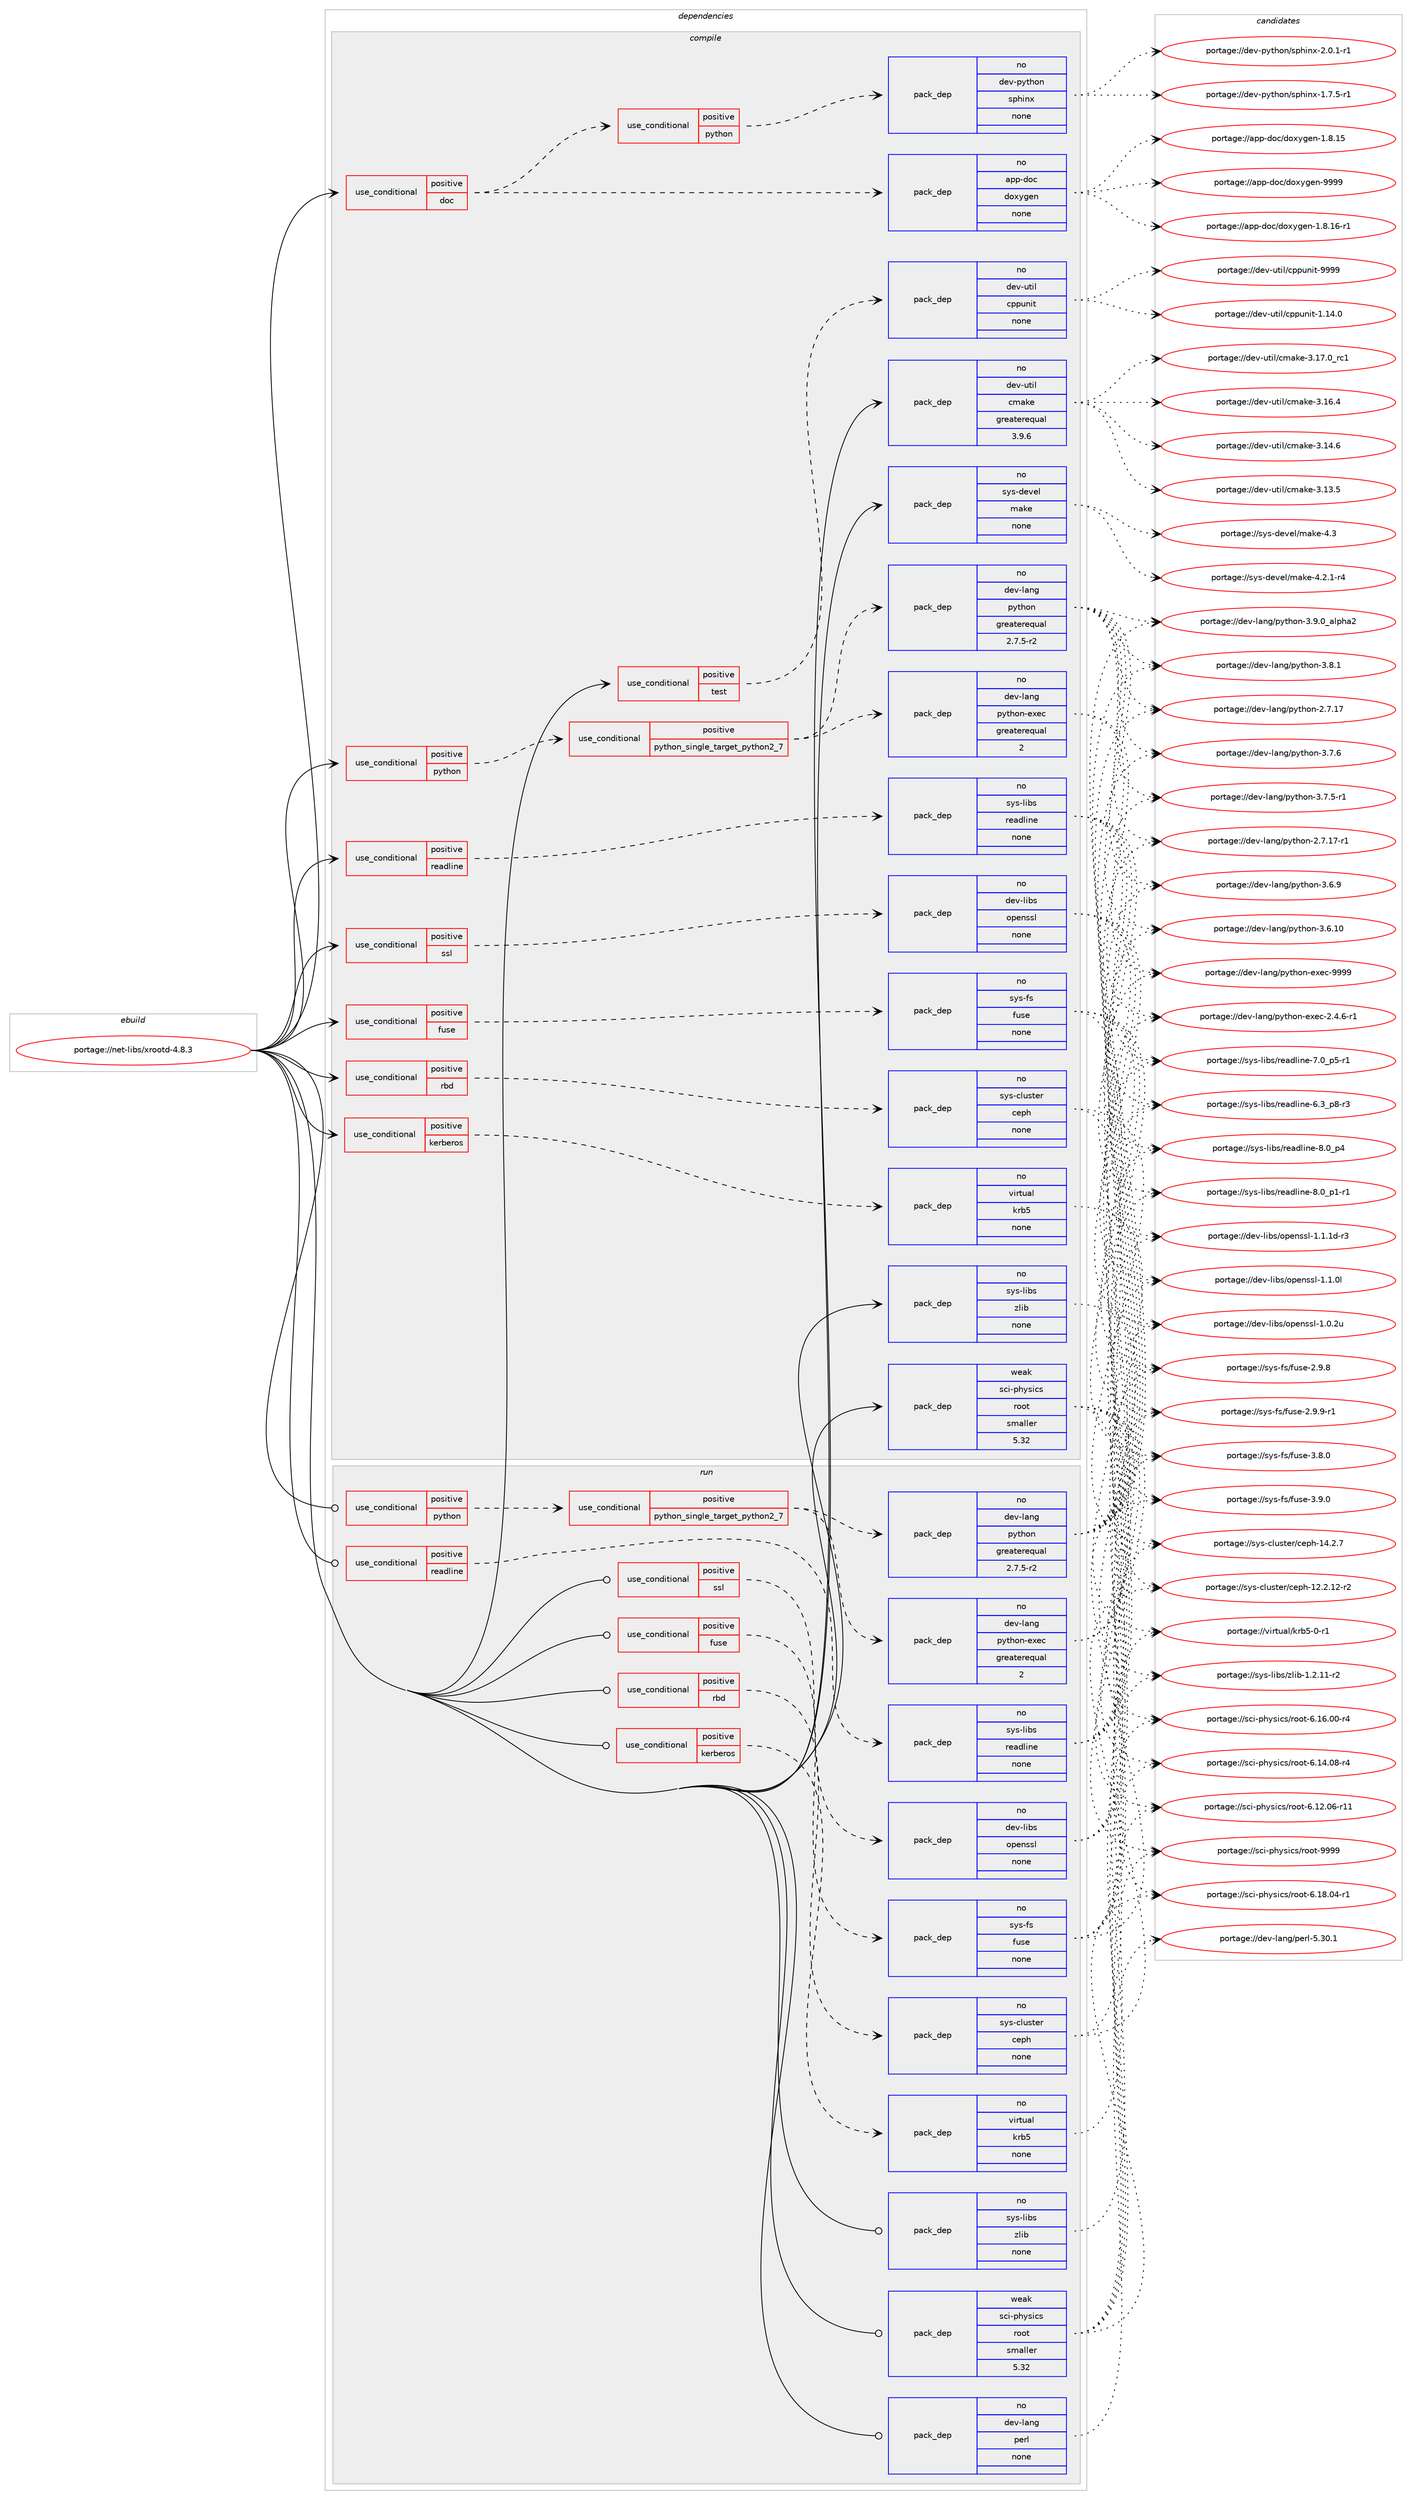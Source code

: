 digraph prolog {

# *************
# Graph options
# *************

newrank=true;
concentrate=true;
compound=true;
graph [rankdir=LR,fontname=Helvetica,fontsize=10,ranksep=1.5];#, ranksep=2.5, nodesep=0.2];
edge  [arrowhead=vee];
node  [fontname=Helvetica,fontsize=10];

# **********
# The ebuild
# **********

subgraph cluster_leftcol {
color=gray;
rank=same;
label=<<i>ebuild</i>>;
id [label="portage://net-libs/xrootd-4.8.3", color=red, width=4, href="../net-libs/xrootd-4.8.3.svg"];
}

# ****************
# The dependencies
# ****************

subgraph cluster_midcol {
color=gray;
label=<<i>dependencies</i>>;
subgraph cluster_compile {
fillcolor="#eeeeee";
style=filled;
label=<<i>compile</i>>;
subgraph cond25019 {
dependency119807 [label=<<TABLE BORDER="0" CELLBORDER="1" CELLSPACING="0" CELLPADDING="4"><TR><TD ROWSPAN="3" CELLPADDING="10">use_conditional</TD></TR><TR><TD>positive</TD></TR><TR><TD>doc</TD></TR></TABLE>>, shape=none, color=red];
subgraph pack92710 {
dependency119808 [label=<<TABLE BORDER="0" CELLBORDER="1" CELLSPACING="0" CELLPADDING="4" WIDTH="220"><TR><TD ROWSPAN="6" CELLPADDING="30">pack_dep</TD></TR><TR><TD WIDTH="110">no</TD></TR><TR><TD>app-doc</TD></TR><TR><TD>doxygen</TD></TR><TR><TD>none</TD></TR><TR><TD></TD></TR></TABLE>>, shape=none, color=blue];
}
dependency119807:e -> dependency119808:w [weight=20,style="dashed",arrowhead="vee"];
subgraph cond25020 {
dependency119809 [label=<<TABLE BORDER="0" CELLBORDER="1" CELLSPACING="0" CELLPADDING="4"><TR><TD ROWSPAN="3" CELLPADDING="10">use_conditional</TD></TR><TR><TD>positive</TD></TR><TR><TD>python</TD></TR></TABLE>>, shape=none, color=red];
subgraph pack92711 {
dependency119810 [label=<<TABLE BORDER="0" CELLBORDER="1" CELLSPACING="0" CELLPADDING="4" WIDTH="220"><TR><TD ROWSPAN="6" CELLPADDING="30">pack_dep</TD></TR><TR><TD WIDTH="110">no</TD></TR><TR><TD>dev-python</TD></TR><TR><TD>sphinx</TD></TR><TR><TD>none</TD></TR><TR><TD></TD></TR></TABLE>>, shape=none, color=blue];
}
dependency119809:e -> dependency119810:w [weight=20,style="dashed",arrowhead="vee"];
}
dependency119807:e -> dependency119809:w [weight=20,style="dashed",arrowhead="vee"];
}
id:e -> dependency119807:w [weight=20,style="solid",arrowhead="vee"];
subgraph cond25021 {
dependency119811 [label=<<TABLE BORDER="0" CELLBORDER="1" CELLSPACING="0" CELLPADDING="4"><TR><TD ROWSPAN="3" CELLPADDING="10">use_conditional</TD></TR><TR><TD>positive</TD></TR><TR><TD>fuse</TD></TR></TABLE>>, shape=none, color=red];
subgraph pack92712 {
dependency119812 [label=<<TABLE BORDER="0" CELLBORDER="1" CELLSPACING="0" CELLPADDING="4" WIDTH="220"><TR><TD ROWSPAN="6" CELLPADDING="30">pack_dep</TD></TR><TR><TD WIDTH="110">no</TD></TR><TR><TD>sys-fs</TD></TR><TR><TD>fuse</TD></TR><TR><TD>none</TD></TR><TR><TD></TD></TR></TABLE>>, shape=none, color=blue];
}
dependency119811:e -> dependency119812:w [weight=20,style="dashed",arrowhead="vee"];
}
id:e -> dependency119811:w [weight=20,style="solid",arrowhead="vee"];
subgraph cond25022 {
dependency119813 [label=<<TABLE BORDER="0" CELLBORDER="1" CELLSPACING="0" CELLPADDING="4"><TR><TD ROWSPAN="3" CELLPADDING="10">use_conditional</TD></TR><TR><TD>positive</TD></TR><TR><TD>kerberos</TD></TR></TABLE>>, shape=none, color=red];
subgraph pack92713 {
dependency119814 [label=<<TABLE BORDER="0" CELLBORDER="1" CELLSPACING="0" CELLPADDING="4" WIDTH="220"><TR><TD ROWSPAN="6" CELLPADDING="30">pack_dep</TD></TR><TR><TD WIDTH="110">no</TD></TR><TR><TD>virtual</TD></TR><TR><TD>krb5</TD></TR><TR><TD>none</TD></TR><TR><TD></TD></TR></TABLE>>, shape=none, color=blue];
}
dependency119813:e -> dependency119814:w [weight=20,style="dashed",arrowhead="vee"];
}
id:e -> dependency119813:w [weight=20,style="solid",arrowhead="vee"];
subgraph cond25023 {
dependency119815 [label=<<TABLE BORDER="0" CELLBORDER="1" CELLSPACING="0" CELLPADDING="4"><TR><TD ROWSPAN="3" CELLPADDING="10">use_conditional</TD></TR><TR><TD>positive</TD></TR><TR><TD>python</TD></TR></TABLE>>, shape=none, color=red];
subgraph cond25024 {
dependency119816 [label=<<TABLE BORDER="0" CELLBORDER="1" CELLSPACING="0" CELLPADDING="4"><TR><TD ROWSPAN="3" CELLPADDING="10">use_conditional</TD></TR><TR><TD>positive</TD></TR><TR><TD>python_single_target_python2_7</TD></TR></TABLE>>, shape=none, color=red];
subgraph pack92714 {
dependency119817 [label=<<TABLE BORDER="0" CELLBORDER="1" CELLSPACING="0" CELLPADDING="4" WIDTH="220"><TR><TD ROWSPAN="6" CELLPADDING="30">pack_dep</TD></TR><TR><TD WIDTH="110">no</TD></TR><TR><TD>dev-lang</TD></TR><TR><TD>python</TD></TR><TR><TD>greaterequal</TD></TR><TR><TD>2.7.5-r2</TD></TR></TABLE>>, shape=none, color=blue];
}
dependency119816:e -> dependency119817:w [weight=20,style="dashed",arrowhead="vee"];
subgraph pack92715 {
dependency119818 [label=<<TABLE BORDER="0" CELLBORDER="1" CELLSPACING="0" CELLPADDING="4" WIDTH="220"><TR><TD ROWSPAN="6" CELLPADDING="30">pack_dep</TD></TR><TR><TD WIDTH="110">no</TD></TR><TR><TD>dev-lang</TD></TR><TR><TD>python-exec</TD></TR><TR><TD>greaterequal</TD></TR><TR><TD>2</TD></TR></TABLE>>, shape=none, color=blue];
}
dependency119816:e -> dependency119818:w [weight=20,style="dashed",arrowhead="vee"];
}
dependency119815:e -> dependency119816:w [weight=20,style="dashed",arrowhead="vee"];
}
id:e -> dependency119815:w [weight=20,style="solid",arrowhead="vee"];
subgraph cond25025 {
dependency119819 [label=<<TABLE BORDER="0" CELLBORDER="1" CELLSPACING="0" CELLPADDING="4"><TR><TD ROWSPAN="3" CELLPADDING="10">use_conditional</TD></TR><TR><TD>positive</TD></TR><TR><TD>rbd</TD></TR></TABLE>>, shape=none, color=red];
subgraph pack92716 {
dependency119820 [label=<<TABLE BORDER="0" CELLBORDER="1" CELLSPACING="0" CELLPADDING="4" WIDTH="220"><TR><TD ROWSPAN="6" CELLPADDING="30">pack_dep</TD></TR><TR><TD WIDTH="110">no</TD></TR><TR><TD>sys-cluster</TD></TR><TR><TD>ceph</TD></TR><TR><TD>none</TD></TR><TR><TD></TD></TR></TABLE>>, shape=none, color=blue];
}
dependency119819:e -> dependency119820:w [weight=20,style="dashed",arrowhead="vee"];
}
id:e -> dependency119819:w [weight=20,style="solid",arrowhead="vee"];
subgraph cond25026 {
dependency119821 [label=<<TABLE BORDER="0" CELLBORDER="1" CELLSPACING="0" CELLPADDING="4"><TR><TD ROWSPAN="3" CELLPADDING="10">use_conditional</TD></TR><TR><TD>positive</TD></TR><TR><TD>readline</TD></TR></TABLE>>, shape=none, color=red];
subgraph pack92717 {
dependency119822 [label=<<TABLE BORDER="0" CELLBORDER="1" CELLSPACING="0" CELLPADDING="4" WIDTH="220"><TR><TD ROWSPAN="6" CELLPADDING="30">pack_dep</TD></TR><TR><TD WIDTH="110">no</TD></TR><TR><TD>sys-libs</TD></TR><TR><TD>readline</TD></TR><TR><TD>none</TD></TR><TR><TD></TD></TR></TABLE>>, shape=none, color=blue];
}
dependency119821:e -> dependency119822:w [weight=20,style="dashed",arrowhead="vee"];
}
id:e -> dependency119821:w [weight=20,style="solid",arrowhead="vee"];
subgraph cond25027 {
dependency119823 [label=<<TABLE BORDER="0" CELLBORDER="1" CELLSPACING="0" CELLPADDING="4"><TR><TD ROWSPAN="3" CELLPADDING="10">use_conditional</TD></TR><TR><TD>positive</TD></TR><TR><TD>ssl</TD></TR></TABLE>>, shape=none, color=red];
subgraph pack92718 {
dependency119824 [label=<<TABLE BORDER="0" CELLBORDER="1" CELLSPACING="0" CELLPADDING="4" WIDTH="220"><TR><TD ROWSPAN="6" CELLPADDING="30">pack_dep</TD></TR><TR><TD WIDTH="110">no</TD></TR><TR><TD>dev-libs</TD></TR><TR><TD>openssl</TD></TR><TR><TD>none</TD></TR><TR><TD></TD></TR></TABLE>>, shape=none, color=blue];
}
dependency119823:e -> dependency119824:w [weight=20,style="dashed",arrowhead="vee"];
}
id:e -> dependency119823:w [weight=20,style="solid",arrowhead="vee"];
subgraph cond25028 {
dependency119825 [label=<<TABLE BORDER="0" CELLBORDER="1" CELLSPACING="0" CELLPADDING="4"><TR><TD ROWSPAN="3" CELLPADDING="10">use_conditional</TD></TR><TR><TD>positive</TD></TR><TR><TD>test</TD></TR></TABLE>>, shape=none, color=red];
subgraph pack92719 {
dependency119826 [label=<<TABLE BORDER="0" CELLBORDER="1" CELLSPACING="0" CELLPADDING="4" WIDTH="220"><TR><TD ROWSPAN="6" CELLPADDING="30">pack_dep</TD></TR><TR><TD WIDTH="110">no</TD></TR><TR><TD>dev-util</TD></TR><TR><TD>cppunit</TD></TR><TR><TD>none</TD></TR><TR><TD></TD></TR></TABLE>>, shape=none, color=blue];
}
dependency119825:e -> dependency119826:w [weight=20,style="dashed",arrowhead="vee"];
}
id:e -> dependency119825:w [weight=20,style="solid",arrowhead="vee"];
subgraph pack92720 {
dependency119827 [label=<<TABLE BORDER="0" CELLBORDER="1" CELLSPACING="0" CELLPADDING="4" WIDTH="220"><TR><TD ROWSPAN="6" CELLPADDING="30">pack_dep</TD></TR><TR><TD WIDTH="110">no</TD></TR><TR><TD>dev-util</TD></TR><TR><TD>cmake</TD></TR><TR><TD>greaterequal</TD></TR><TR><TD>3.9.6</TD></TR></TABLE>>, shape=none, color=blue];
}
id:e -> dependency119827:w [weight=20,style="solid",arrowhead="vee"];
subgraph pack92721 {
dependency119828 [label=<<TABLE BORDER="0" CELLBORDER="1" CELLSPACING="0" CELLPADDING="4" WIDTH="220"><TR><TD ROWSPAN="6" CELLPADDING="30">pack_dep</TD></TR><TR><TD WIDTH="110">no</TD></TR><TR><TD>sys-devel</TD></TR><TR><TD>make</TD></TR><TR><TD>none</TD></TR><TR><TD></TD></TR></TABLE>>, shape=none, color=blue];
}
id:e -> dependency119828:w [weight=20,style="solid",arrowhead="vee"];
subgraph pack92722 {
dependency119829 [label=<<TABLE BORDER="0" CELLBORDER="1" CELLSPACING="0" CELLPADDING="4" WIDTH="220"><TR><TD ROWSPAN="6" CELLPADDING="30">pack_dep</TD></TR><TR><TD WIDTH="110">no</TD></TR><TR><TD>sys-libs</TD></TR><TR><TD>zlib</TD></TR><TR><TD>none</TD></TR><TR><TD></TD></TR></TABLE>>, shape=none, color=blue];
}
id:e -> dependency119829:w [weight=20,style="solid",arrowhead="vee"];
subgraph pack92723 {
dependency119830 [label=<<TABLE BORDER="0" CELLBORDER="1" CELLSPACING="0" CELLPADDING="4" WIDTH="220"><TR><TD ROWSPAN="6" CELLPADDING="30">pack_dep</TD></TR><TR><TD WIDTH="110">weak</TD></TR><TR><TD>sci-physics</TD></TR><TR><TD>root</TD></TR><TR><TD>smaller</TD></TR><TR><TD>5.32</TD></TR></TABLE>>, shape=none, color=blue];
}
id:e -> dependency119830:w [weight=20,style="solid",arrowhead="vee"];
}
subgraph cluster_compileandrun {
fillcolor="#eeeeee";
style=filled;
label=<<i>compile and run</i>>;
}
subgraph cluster_run {
fillcolor="#eeeeee";
style=filled;
label=<<i>run</i>>;
subgraph cond25029 {
dependency119831 [label=<<TABLE BORDER="0" CELLBORDER="1" CELLSPACING="0" CELLPADDING="4"><TR><TD ROWSPAN="3" CELLPADDING="10">use_conditional</TD></TR><TR><TD>positive</TD></TR><TR><TD>fuse</TD></TR></TABLE>>, shape=none, color=red];
subgraph pack92724 {
dependency119832 [label=<<TABLE BORDER="0" CELLBORDER="1" CELLSPACING="0" CELLPADDING="4" WIDTH="220"><TR><TD ROWSPAN="6" CELLPADDING="30">pack_dep</TD></TR><TR><TD WIDTH="110">no</TD></TR><TR><TD>sys-fs</TD></TR><TR><TD>fuse</TD></TR><TR><TD>none</TD></TR><TR><TD></TD></TR></TABLE>>, shape=none, color=blue];
}
dependency119831:e -> dependency119832:w [weight=20,style="dashed",arrowhead="vee"];
}
id:e -> dependency119831:w [weight=20,style="solid",arrowhead="odot"];
subgraph cond25030 {
dependency119833 [label=<<TABLE BORDER="0" CELLBORDER="1" CELLSPACING="0" CELLPADDING="4"><TR><TD ROWSPAN="3" CELLPADDING="10">use_conditional</TD></TR><TR><TD>positive</TD></TR><TR><TD>kerberos</TD></TR></TABLE>>, shape=none, color=red];
subgraph pack92725 {
dependency119834 [label=<<TABLE BORDER="0" CELLBORDER="1" CELLSPACING="0" CELLPADDING="4" WIDTH="220"><TR><TD ROWSPAN="6" CELLPADDING="30">pack_dep</TD></TR><TR><TD WIDTH="110">no</TD></TR><TR><TD>virtual</TD></TR><TR><TD>krb5</TD></TR><TR><TD>none</TD></TR><TR><TD></TD></TR></TABLE>>, shape=none, color=blue];
}
dependency119833:e -> dependency119834:w [weight=20,style="dashed",arrowhead="vee"];
}
id:e -> dependency119833:w [weight=20,style="solid",arrowhead="odot"];
subgraph cond25031 {
dependency119835 [label=<<TABLE BORDER="0" CELLBORDER="1" CELLSPACING="0" CELLPADDING="4"><TR><TD ROWSPAN="3" CELLPADDING="10">use_conditional</TD></TR><TR><TD>positive</TD></TR><TR><TD>python</TD></TR></TABLE>>, shape=none, color=red];
subgraph cond25032 {
dependency119836 [label=<<TABLE BORDER="0" CELLBORDER="1" CELLSPACING="0" CELLPADDING="4"><TR><TD ROWSPAN="3" CELLPADDING="10">use_conditional</TD></TR><TR><TD>positive</TD></TR><TR><TD>python_single_target_python2_7</TD></TR></TABLE>>, shape=none, color=red];
subgraph pack92726 {
dependency119837 [label=<<TABLE BORDER="0" CELLBORDER="1" CELLSPACING="0" CELLPADDING="4" WIDTH="220"><TR><TD ROWSPAN="6" CELLPADDING="30">pack_dep</TD></TR><TR><TD WIDTH="110">no</TD></TR><TR><TD>dev-lang</TD></TR><TR><TD>python</TD></TR><TR><TD>greaterequal</TD></TR><TR><TD>2.7.5-r2</TD></TR></TABLE>>, shape=none, color=blue];
}
dependency119836:e -> dependency119837:w [weight=20,style="dashed",arrowhead="vee"];
subgraph pack92727 {
dependency119838 [label=<<TABLE BORDER="0" CELLBORDER="1" CELLSPACING="0" CELLPADDING="4" WIDTH="220"><TR><TD ROWSPAN="6" CELLPADDING="30">pack_dep</TD></TR><TR><TD WIDTH="110">no</TD></TR><TR><TD>dev-lang</TD></TR><TR><TD>python-exec</TD></TR><TR><TD>greaterequal</TD></TR><TR><TD>2</TD></TR></TABLE>>, shape=none, color=blue];
}
dependency119836:e -> dependency119838:w [weight=20,style="dashed",arrowhead="vee"];
}
dependency119835:e -> dependency119836:w [weight=20,style="dashed",arrowhead="vee"];
}
id:e -> dependency119835:w [weight=20,style="solid",arrowhead="odot"];
subgraph cond25033 {
dependency119839 [label=<<TABLE BORDER="0" CELLBORDER="1" CELLSPACING="0" CELLPADDING="4"><TR><TD ROWSPAN="3" CELLPADDING="10">use_conditional</TD></TR><TR><TD>positive</TD></TR><TR><TD>rbd</TD></TR></TABLE>>, shape=none, color=red];
subgraph pack92728 {
dependency119840 [label=<<TABLE BORDER="0" CELLBORDER="1" CELLSPACING="0" CELLPADDING="4" WIDTH="220"><TR><TD ROWSPAN="6" CELLPADDING="30">pack_dep</TD></TR><TR><TD WIDTH="110">no</TD></TR><TR><TD>sys-cluster</TD></TR><TR><TD>ceph</TD></TR><TR><TD>none</TD></TR><TR><TD></TD></TR></TABLE>>, shape=none, color=blue];
}
dependency119839:e -> dependency119840:w [weight=20,style="dashed",arrowhead="vee"];
}
id:e -> dependency119839:w [weight=20,style="solid",arrowhead="odot"];
subgraph cond25034 {
dependency119841 [label=<<TABLE BORDER="0" CELLBORDER="1" CELLSPACING="0" CELLPADDING="4"><TR><TD ROWSPAN="3" CELLPADDING="10">use_conditional</TD></TR><TR><TD>positive</TD></TR><TR><TD>readline</TD></TR></TABLE>>, shape=none, color=red];
subgraph pack92729 {
dependency119842 [label=<<TABLE BORDER="0" CELLBORDER="1" CELLSPACING="0" CELLPADDING="4" WIDTH="220"><TR><TD ROWSPAN="6" CELLPADDING="30">pack_dep</TD></TR><TR><TD WIDTH="110">no</TD></TR><TR><TD>sys-libs</TD></TR><TR><TD>readline</TD></TR><TR><TD>none</TD></TR><TR><TD></TD></TR></TABLE>>, shape=none, color=blue];
}
dependency119841:e -> dependency119842:w [weight=20,style="dashed",arrowhead="vee"];
}
id:e -> dependency119841:w [weight=20,style="solid",arrowhead="odot"];
subgraph cond25035 {
dependency119843 [label=<<TABLE BORDER="0" CELLBORDER="1" CELLSPACING="0" CELLPADDING="4"><TR><TD ROWSPAN="3" CELLPADDING="10">use_conditional</TD></TR><TR><TD>positive</TD></TR><TR><TD>ssl</TD></TR></TABLE>>, shape=none, color=red];
subgraph pack92730 {
dependency119844 [label=<<TABLE BORDER="0" CELLBORDER="1" CELLSPACING="0" CELLPADDING="4" WIDTH="220"><TR><TD ROWSPAN="6" CELLPADDING="30">pack_dep</TD></TR><TR><TD WIDTH="110">no</TD></TR><TR><TD>dev-libs</TD></TR><TR><TD>openssl</TD></TR><TR><TD>none</TD></TR><TR><TD></TD></TR></TABLE>>, shape=none, color=blue];
}
dependency119843:e -> dependency119844:w [weight=20,style="dashed",arrowhead="vee"];
}
id:e -> dependency119843:w [weight=20,style="solid",arrowhead="odot"];
subgraph pack92731 {
dependency119845 [label=<<TABLE BORDER="0" CELLBORDER="1" CELLSPACING="0" CELLPADDING="4" WIDTH="220"><TR><TD ROWSPAN="6" CELLPADDING="30">pack_dep</TD></TR><TR><TD WIDTH="110">no</TD></TR><TR><TD>dev-lang</TD></TR><TR><TD>perl</TD></TR><TR><TD>none</TD></TR><TR><TD></TD></TR></TABLE>>, shape=none, color=blue];
}
id:e -> dependency119845:w [weight=20,style="solid",arrowhead="odot"];
subgraph pack92732 {
dependency119846 [label=<<TABLE BORDER="0" CELLBORDER="1" CELLSPACING="0" CELLPADDING="4" WIDTH="220"><TR><TD ROWSPAN="6" CELLPADDING="30">pack_dep</TD></TR><TR><TD WIDTH="110">no</TD></TR><TR><TD>sys-libs</TD></TR><TR><TD>zlib</TD></TR><TR><TD>none</TD></TR><TR><TD></TD></TR></TABLE>>, shape=none, color=blue];
}
id:e -> dependency119846:w [weight=20,style="solid",arrowhead="odot"];
subgraph pack92733 {
dependency119847 [label=<<TABLE BORDER="0" CELLBORDER="1" CELLSPACING="0" CELLPADDING="4" WIDTH="220"><TR><TD ROWSPAN="6" CELLPADDING="30">pack_dep</TD></TR><TR><TD WIDTH="110">weak</TD></TR><TR><TD>sci-physics</TD></TR><TR><TD>root</TD></TR><TR><TD>smaller</TD></TR><TR><TD>5.32</TD></TR></TABLE>>, shape=none, color=blue];
}
id:e -> dependency119847:w [weight=20,style="solid",arrowhead="odot"];
}
}

# **************
# The candidates
# **************

subgraph cluster_choices {
rank=same;
color=gray;
label=<<i>candidates</i>>;

subgraph choice92710 {
color=black;
nodesep=1;
choice971121124510011199471001111201211031011104557575757 [label="portage://app-doc/doxygen-9999", color=red, width=4,href="../app-doc/doxygen-9999.svg"];
choice97112112451001119947100111120121103101110454946564649544511449 [label="portage://app-doc/doxygen-1.8.16-r1", color=red, width=4,href="../app-doc/doxygen-1.8.16-r1.svg"];
choice9711211245100111994710011112012110310111045494656464953 [label="portage://app-doc/doxygen-1.8.15", color=red, width=4,href="../app-doc/doxygen-1.8.15.svg"];
dependency119808:e -> choice971121124510011199471001111201211031011104557575757:w [style=dotted,weight="100"];
dependency119808:e -> choice97112112451001119947100111120121103101110454946564649544511449:w [style=dotted,weight="100"];
dependency119808:e -> choice9711211245100111994710011112012110310111045494656464953:w [style=dotted,weight="100"];
}
subgraph choice92711 {
color=black;
nodesep=1;
choice10010111845112121116104111110471151121041051101204550464846494511449 [label="portage://dev-python/sphinx-2.0.1-r1", color=red, width=4,href="../dev-python/sphinx-2.0.1-r1.svg"];
choice10010111845112121116104111110471151121041051101204549465546534511449 [label="portage://dev-python/sphinx-1.7.5-r1", color=red, width=4,href="../dev-python/sphinx-1.7.5-r1.svg"];
dependency119810:e -> choice10010111845112121116104111110471151121041051101204550464846494511449:w [style=dotted,weight="100"];
dependency119810:e -> choice10010111845112121116104111110471151121041051101204549465546534511449:w [style=dotted,weight="100"];
}
subgraph choice92712 {
color=black;
nodesep=1;
choice1151211154510211547102117115101455146574648 [label="portage://sys-fs/fuse-3.9.0", color=red, width=4,href="../sys-fs/fuse-3.9.0.svg"];
choice1151211154510211547102117115101455146564648 [label="portage://sys-fs/fuse-3.8.0", color=red, width=4,href="../sys-fs/fuse-3.8.0.svg"];
choice11512111545102115471021171151014550465746574511449 [label="portage://sys-fs/fuse-2.9.9-r1", color=red, width=4,href="../sys-fs/fuse-2.9.9-r1.svg"];
choice1151211154510211547102117115101455046574656 [label="portage://sys-fs/fuse-2.9.8", color=red, width=4,href="../sys-fs/fuse-2.9.8.svg"];
dependency119812:e -> choice1151211154510211547102117115101455146574648:w [style=dotted,weight="100"];
dependency119812:e -> choice1151211154510211547102117115101455146564648:w [style=dotted,weight="100"];
dependency119812:e -> choice11512111545102115471021171151014550465746574511449:w [style=dotted,weight="100"];
dependency119812:e -> choice1151211154510211547102117115101455046574656:w [style=dotted,weight="100"];
}
subgraph choice92713 {
color=black;
nodesep=1;
choice1181051141161179710847107114985345484511449 [label="portage://virtual/krb5-0-r1", color=red, width=4,href="../virtual/krb5-0-r1.svg"];
dependency119814:e -> choice1181051141161179710847107114985345484511449:w [style=dotted,weight="100"];
}
subgraph choice92714 {
color=black;
nodesep=1;
choice10010111845108971101034711212111610411111045514657464895971081121049750 [label="portage://dev-lang/python-3.9.0_alpha2", color=red, width=4,href="../dev-lang/python-3.9.0_alpha2.svg"];
choice100101118451089711010347112121116104111110455146564649 [label="portage://dev-lang/python-3.8.1", color=red, width=4,href="../dev-lang/python-3.8.1.svg"];
choice100101118451089711010347112121116104111110455146554654 [label="portage://dev-lang/python-3.7.6", color=red, width=4,href="../dev-lang/python-3.7.6.svg"];
choice1001011184510897110103471121211161041111104551465546534511449 [label="portage://dev-lang/python-3.7.5-r1", color=red, width=4,href="../dev-lang/python-3.7.5-r1.svg"];
choice100101118451089711010347112121116104111110455146544657 [label="portage://dev-lang/python-3.6.9", color=red, width=4,href="../dev-lang/python-3.6.9.svg"];
choice10010111845108971101034711212111610411111045514654464948 [label="portage://dev-lang/python-3.6.10", color=red, width=4,href="../dev-lang/python-3.6.10.svg"];
choice100101118451089711010347112121116104111110455046554649554511449 [label="portage://dev-lang/python-2.7.17-r1", color=red, width=4,href="../dev-lang/python-2.7.17-r1.svg"];
choice10010111845108971101034711212111610411111045504655464955 [label="portage://dev-lang/python-2.7.17", color=red, width=4,href="../dev-lang/python-2.7.17.svg"];
dependency119817:e -> choice10010111845108971101034711212111610411111045514657464895971081121049750:w [style=dotted,weight="100"];
dependency119817:e -> choice100101118451089711010347112121116104111110455146564649:w [style=dotted,weight="100"];
dependency119817:e -> choice100101118451089711010347112121116104111110455146554654:w [style=dotted,weight="100"];
dependency119817:e -> choice1001011184510897110103471121211161041111104551465546534511449:w [style=dotted,weight="100"];
dependency119817:e -> choice100101118451089711010347112121116104111110455146544657:w [style=dotted,weight="100"];
dependency119817:e -> choice10010111845108971101034711212111610411111045514654464948:w [style=dotted,weight="100"];
dependency119817:e -> choice100101118451089711010347112121116104111110455046554649554511449:w [style=dotted,weight="100"];
dependency119817:e -> choice10010111845108971101034711212111610411111045504655464955:w [style=dotted,weight="100"];
}
subgraph choice92715 {
color=black;
nodesep=1;
choice10010111845108971101034711212111610411111045101120101994557575757 [label="portage://dev-lang/python-exec-9999", color=red, width=4,href="../dev-lang/python-exec-9999.svg"];
choice10010111845108971101034711212111610411111045101120101994550465246544511449 [label="portage://dev-lang/python-exec-2.4.6-r1", color=red, width=4,href="../dev-lang/python-exec-2.4.6-r1.svg"];
dependency119818:e -> choice10010111845108971101034711212111610411111045101120101994557575757:w [style=dotted,weight="100"];
dependency119818:e -> choice10010111845108971101034711212111610411111045101120101994550465246544511449:w [style=dotted,weight="100"];
}
subgraph choice92716 {
color=black;
nodesep=1;
choice1151211154599108117115116101114479910111210445495246504655 [label="portage://sys-cluster/ceph-14.2.7", color=red, width=4,href="../sys-cluster/ceph-14.2.7.svg"];
choice1151211154599108117115116101114479910111210445495046504649504511450 [label="portage://sys-cluster/ceph-12.2.12-r2", color=red, width=4,href="../sys-cluster/ceph-12.2.12-r2.svg"];
dependency119820:e -> choice1151211154599108117115116101114479910111210445495246504655:w [style=dotted,weight="100"];
dependency119820:e -> choice1151211154599108117115116101114479910111210445495046504649504511450:w [style=dotted,weight="100"];
}
subgraph choice92717 {
color=black;
nodesep=1;
choice11512111545108105981154711410197100108105110101455646489511252 [label="portage://sys-libs/readline-8.0_p4", color=red, width=4,href="../sys-libs/readline-8.0_p4.svg"];
choice115121115451081059811547114101971001081051101014556464895112494511449 [label="portage://sys-libs/readline-8.0_p1-r1", color=red, width=4,href="../sys-libs/readline-8.0_p1-r1.svg"];
choice115121115451081059811547114101971001081051101014555464895112534511449 [label="portage://sys-libs/readline-7.0_p5-r1", color=red, width=4,href="../sys-libs/readline-7.0_p5-r1.svg"];
choice115121115451081059811547114101971001081051101014554465195112564511451 [label="portage://sys-libs/readline-6.3_p8-r3", color=red, width=4,href="../sys-libs/readline-6.3_p8-r3.svg"];
dependency119822:e -> choice11512111545108105981154711410197100108105110101455646489511252:w [style=dotted,weight="100"];
dependency119822:e -> choice115121115451081059811547114101971001081051101014556464895112494511449:w [style=dotted,weight="100"];
dependency119822:e -> choice115121115451081059811547114101971001081051101014555464895112534511449:w [style=dotted,weight="100"];
dependency119822:e -> choice115121115451081059811547114101971001081051101014554465195112564511451:w [style=dotted,weight="100"];
}
subgraph choice92718 {
color=black;
nodesep=1;
choice1001011184510810598115471111121011101151151084549464946491004511451 [label="portage://dev-libs/openssl-1.1.1d-r3", color=red, width=4,href="../dev-libs/openssl-1.1.1d-r3.svg"];
choice100101118451081059811547111112101110115115108454946494648108 [label="portage://dev-libs/openssl-1.1.0l", color=red, width=4,href="../dev-libs/openssl-1.1.0l.svg"];
choice100101118451081059811547111112101110115115108454946484650117 [label="portage://dev-libs/openssl-1.0.2u", color=red, width=4,href="../dev-libs/openssl-1.0.2u.svg"];
dependency119824:e -> choice1001011184510810598115471111121011101151151084549464946491004511451:w [style=dotted,weight="100"];
dependency119824:e -> choice100101118451081059811547111112101110115115108454946494648108:w [style=dotted,weight="100"];
dependency119824:e -> choice100101118451081059811547111112101110115115108454946484650117:w [style=dotted,weight="100"];
}
subgraph choice92719 {
color=black;
nodesep=1;
choice1001011184511711610510847991121121171101051164557575757 [label="portage://dev-util/cppunit-9999", color=red, width=4,href="../dev-util/cppunit-9999.svg"];
choice10010111845117116105108479911211211711010511645494649524648 [label="portage://dev-util/cppunit-1.14.0", color=red, width=4,href="../dev-util/cppunit-1.14.0.svg"];
dependency119826:e -> choice1001011184511711610510847991121121171101051164557575757:w [style=dotted,weight="100"];
dependency119826:e -> choice10010111845117116105108479911211211711010511645494649524648:w [style=dotted,weight="100"];
}
subgraph choice92720 {
color=black;
nodesep=1;
choice1001011184511711610510847991099710710145514649554648951149949 [label="portage://dev-util/cmake-3.17.0_rc1", color=red, width=4,href="../dev-util/cmake-3.17.0_rc1.svg"];
choice1001011184511711610510847991099710710145514649544652 [label="portage://dev-util/cmake-3.16.4", color=red, width=4,href="../dev-util/cmake-3.16.4.svg"];
choice1001011184511711610510847991099710710145514649524654 [label="portage://dev-util/cmake-3.14.6", color=red, width=4,href="../dev-util/cmake-3.14.6.svg"];
choice1001011184511711610510847991099710710145514649514653 [label="portage://dev-util/cmake-3.13.5", color=red, width=4,href="../dev-util/cmake-3.13.5.svg"];
dependency119827:e -> choice1001011184511711610510847991099710710145514649554648951149949:w [style=dotted,weight="100"];
dependency119827:e -> choice1001011184511711610510847991099710710145514649544652:w [style=dotted,weight="100"];
dependency119827:e -> choice1001011184511711610510847991099710710145514649524654:w [style=dotted,weight="100"];
dependency119827:e -> choice1001011184511711610510847991099710710145514649514653:w [style=dotted,weight="100"];
}
subgraph choice92721 {
color=black;
nodesep=1;
choice11512111545100101118101108471099710710145524651 [label="portage://sys-devel/make-4.3", color=red, width=4,href="../sys-devel/make-4.3.svg"];
choice1151211154510010111810110847109971071014552465046494511452 [label="portage://sys-devel/make-4.2.1-r4", color=red, width=4,href="../sys-devel/make-4.2.1-r4.svg"];
dependency119828:e -> choice11512111545100101118101108471099710710145524651:w [style=dotted,weight="100"];
dependency119828:e -> choice1151211154510010111810110847109971071014552465046494511452:w [style=dotted,weight="100"];
}
subgraph choice92722 {
color=black;
nodesep=1;
choice11512111545108105981154712210810598454946504649494511450 [label="portage://sys-libs/zlib-1.2.11-r2", color=red, width=4,href="../sys-libs/zlib-1.2.11-r2.svg"];
dependency119829:e -> choice11512111545108105981154712210810598454946504649494511450:w [style=dotted,weight="100"];
}
subgraph choice92723 {
color=black;
nodesep=1;
choice115991054511210412111510599115471141111111164557575757 [label="portage://sci-physics/root-9999", color=red, width=4,href="../sci-physics/root-9999.svg"];
choice1159910545112104121115105991154711411111111645544649564648524511449 [label="portage://sci-physics/root-6.18.04-r1", color=red, width=4,href="../sci-physics/root-6.18.04-r1.svg"];
choice1159910545112104121115105991154711411111111645544649544648484511452 [label="portage://sci-physics/root-6.16.00-r4", color=red, width=4,href="../sci-physics/root-6.16.00-r4.svg"];
choice1159910545112104121115105991154711411111111645544649524648564511452 [label="portage://sci-physics/root-6.14.08-r4", color=red, width=4,href="../sci-physics/root-6.14.08-r4.svg"];
choice115991054511210412111510599115471141111111164554464950464854451144949 [label="portage://sci-physics/root-6.12.06-r11", color=red, width=4,href="../sci-physics/root-6.12.06-r11.svg"];
dependency119830:e -> choice115991054511210412111510599115471141111111164557575757:w [style=dotted,weight="100"];
dependency119830:e -> choice1159910545112104121115105991154711411111111645544649564648524511449:w [style=dotted,weight="100"];
dependency119830:e -> choice1159910545112104121115105991154711411111111645544649544648484511452:w [style=dotted,weight="100"];
dependency119830:e -> choice1159910545112104121115105991154711411111111645544649524648564511452:w [style=dotted,weight="100"];
dependency119830:e -> choice115991054511210412111510599115471141111111164554464950464854451144949:w [style=dotted,weight="100"];
}
subgraph choice92724 {
color=black;
nodesep=1;
choice1151211154510211547102117115101455146574648 [label="portage://sys-fs/fuse-3.9.0", color=red, width=4,href="../sys-fs/fuse-3.9.0.svg"];
choice1151211154510211547102117115101455146564648 [label="portage://sys-fs/fuse-3.8.0", color=red, width=4,href="../sys-fs/fuse-3.8.0.svg"];
choice11512111545102115471021171151014550465746574511449 [label="portage://sys-fs/fuse-2.9.9-r1", color=red, width=4,href="../sys-fs/fuse-2.9.9-r1.svg"];
choice1151211154510211547102117115101455046574656 [label="portage://sys-fs/fuse-2.9.8", color=red, width=4,href="../sys-fs/fuse-2.9.8.svg"];
dependency119832:e -> choice1151211154510211547102117115101455146574648:w [style=dotted,weight="100"];
dependency119832:e -> choice1151211154510211547102117115101455146564648:w [style=dotted,weight="100"];
dependency119832:e -> choice11512111545102115471021171151014550465746574511449:w [style=dotted,weight="100"];
dependency119832:e -> choice1151211154510211547102117115101455046574656:w [style=dotted,weight="100"];
}
subgraph choice92725 {
color=black;
nodesep=1;
choice1181051141161179710847107114985345484511449 [label="portage://virtual/krb5-0-r1", color=red, width=4,href="../virtual/krb5-0-r1.svg"];
dependency119834:e -> choice1181051141161179710847107114985345484511449:w [style=dotted,weight="100"];
}
subgraph choice92726 {
color=black;
nodesep=1;
choice10010111845108971101034711212111610411111045514657464895971081121049750 [label="portage://dev-lang/python-3.9.0_alpha2", color=red, width=4,href="../dev-lang/python-3.9.0_alpha2.svg"];
choice100101118451089711010347112121116104111110455146564649 [label="portage://dev-lang/python-3.8.1", color=red, width=4,href="../dev-lang/python-3.8.1.svg"];
choice100101118451089711010347112121116104111110455146554654 [label="portage://dev-lang/python-3.7.6", color=red, width=4,href="../dev-lang/python-3.7.6.svg"];
choice1001011184510897110103471121211161041111104551465546534511449 [label="portage://dev-lang/python-3.7.5-r1", color=red, width=4,href="../dev-lang/python-3.7.5-r1.svg"];
choice100101118451089711010347112121116104111110455146544657 [label="portage://dev-lang/python-3.6.9", color=red, width=4,href="../dev-lang/python-3.6.9.svg"];
choice10010111845108971101034711212111610411111045514654464948 [label="portage://dev-lang/python-3.6.10", color=red, width=4,href="../dev-lang/python-3.6.10.svg"];
choice100101118451089711010347112121116104111110455046554649554511449 [label="portage://dev-lang/python-2.7.17-r1", color=red, width=4,href="../dev-lang/python-2.7.17-r1.svg"];
choice10010111845108971101034711212111610411111045504655464955 [label="portage://dev-lang/python-2.7.17", color=red, width=4,href="../dev-lang/python-2.7.17.svg"];
dependency119837:e -> choice10010111845108971101034711212111610411111045514657464895971081121049750:w [style=dotted,weight="100"];
dependency119837:e -> choice100101118451089711010347112121116104111110455146564649:w [style=dotted,weight="100"];
dependency119837:e -> choice100101118451089711010347112121116104111110455146554654:w [style=dotted,weight="100"];
dependency119837:e -> choice1001011184510897110103471121211161041111104551465546534511449:w [style=dotted,weight="100"];
dependency119837:e -> choice100101118451089711010347112121116104111110455146544657:w [style=dotted,weight="100"];
dependency119837:e -> choice10010111845108971101034711212111610411111045514654464948:w [style=dotted,weight="100"];
dependency119837:e -> choice100101118451089711010347112121116104111110455046554649554511449:w [style=dotted,weight="100"];
dependency119837:e -> choice10010111845108971101034711212111610411111045504655464955:w [style=dotted,weight="100"];
}
subgraph choice92727 {
color=black;
nodesep=1;
choice10010111845108971101034711212111610411111045101120101994557575757 [label="portage://dev-lang/python-exec-9999", color=red, width=4,href="../dev-lang/python-exec-9999.svg"];
choice10010111845108971101034711212111610411111045101120101994550465246544511449 [label="portage://dev-lang/python-exec-2.4.6-r1", color=red, width=4,href="../dev-lang/python-exec-2.4.6-r1.svg"];
dependency119838:e -> choice10010111845108971101034711212111610411111045101120101994557575757:w [style=dotted,weight="100"];
dependency119838:e -> choice10010111845108971101034711212111610411111045101120101994550465246544511449:w [style=dotted,weight="100"];
}
subgraph choice92728 {
color=black;
nodesep=1;
choice1151211154599108117115116101114479910111210445495246504655 [label="portage://sys-cluster/ceph-14.2.7", color=red, width=4,href="../sys-cluster/ceph-14.2.7.svg"];
choice1151211154599108117115116101114479910111210445495046504649504511450 [label="portage://sys-cluster/ceph-12.2.12-r2", color=red, width=4,href="../sys-cluster/ceph-12.2.12-r2.svg"];
dependency119840:e -> choice1151211154599108117115116101114479910111210445495246504655:w [style=dotted,weight="100"];
dependency119840:e -> choice1151211154599108117115116101114479910111210445495046504649504511450:w [style=dotted,weight="100"];
}
subgraph choice92729 {
color=black;
nodesep=1;
choice11512111545108105981154711410197100108105110101455646489511252 [label="portage://sys-libs/readline-8.0_p4", color=red, width=4,href="../sys-libs/readline-8.0_p4.svg"];
choice115121115451081059811547114101971001081051101014556464895112494511449 [label="portage://sys-libs/readline-8.0_p1-r1", color=red, width=4,href="../sys-libs/readline-8.0_p1-r1.svg"];
choice115121115451081059811547114101971001081051101014555464895112534511449 [label="portage://sys-libs/readline-7.0_p5-r1", color=red, width=4,href="../sys-libs/readline-7.0_p5-r1.svg"];
choice115121115451081059811547114101971001081051101014554465195112564511451 [label="portage://sys-libs/readline-6.3_p8-r3", color=red, width=4,href="../sys-libs/readline-6.3_p8-r3.svg"];
dependency119842:e -> choice11512111545108105981154711410197100108105110101455646489511252:w [style=dotted,weight="100"];
dependency119842:e -> choice115121115451081059811547114101971001081051101014556464895112494511449:w [style=dotted,weight="100"];
dependency119842:e -> choice115121115451081059811547114101971001081051101014555464895112534511449:w [style=dotted,weight="100"];
dependency119842:e -> choice115121115451081059811547114101971001081051101014554465195112564511451:w [style=dotted,weight="100"];
}
subgraph choice92730 {
color=black;
nodesep=1;
choice1001011184510810598115471111121011101151151084549464946491004511451 [label="portage://dev-libs/openssl-1.1.1d-r3", color=red, width=4,href="../dev-libs/openssl-1.1.1d-r3.svg"];
choice100101118451081059811547111112101110115115108454946494648108 [label="portage://dev-libs/openssl-1.1.0l", color=red, width=4,href="../dev-libs/openssl-1.1.0l.svg"];
choice100101118451081059811547111112101110115115108454946484650117 [label="portage://dev-libs/openssl-1.0.2u", color=red, width=4,href="../dev-libs/openssl-1.0.2u.svg"];
dependency119844:e -> choice1001011184510810598115471111121011101151151084549464946491004511451:w [style=dotted,weight="100"];
dependency119844:e -> choice100101118451081059811547111112101110115115108454946494648108:w [style=dotted,weight="100"];
dependency119844:e -> choice100101118451081059811547111112101110115115108454946484650117:w [style=dotted,weight="100"];
}
subgraph choice92731 {
color=black;
nodesep=1;
choice10010111845108971101034711210111410845534651484649 [label="portage://dev-lang/perl-5.30.1", color=red, width=4,href="../dev-lang/perl-5.30.1.svg"];
dependency119845:e -> choice10010111845108971101034711210111410845534651484649:w [style=dotted,weight="100"];
}
subgraph choice92732 {
color=black;
nodesep=1;
choice11512111545108105981154712210810598454946504649494511450 [label="portage://sys-libs/zlib-1.2.11-r2", color=red, width=4,href="../sys-libs/zlib-1.2.11-r2.svg"];
dependency119846:e -> choice11512111545108105981154712210810598454946504649494511450:w [style=dotted,weight="100"];
}
subgraph choice92733 {
color=black;
nodesep=1;
choice115991054511210412111510599115471141111111164557575757 [label="portage://sci-physics/root-9999", color=red, width=4,href="../sci-physics/root-9999.svg"];
choice1159910545112104121115105991154711411111111645544649564648524511449 [label="portage://sci-physics/root-6.18.04-r1", color=red, width=4,href="../sci-physics/root-6.18.04-r1.svg"];
choice1159910545112104121115105991154711411111111645544649544648484511452 [label="portage://sci-physics/root-6.16.00-r4", color=red, width=4,href="../sci-physics/root-6.16.00-r4.svg"];
choice1159910545112104121115105991154711411111111645544649524648564511452 [label="portage://sci-physics/root-6.14.08-r4", color=red, width=4,href="../sci-physics/root-6.14.08-r4.svg"];
choice115991054511210412111510599115471141111111164554464950464854451144949 [label="portage://sci-physics/root-6.12.06-r11", color=red, width=4,href="../sci-physics/root-6.12.06-r11.svg"];
dependency119847:e -> choice115991054511210412111510599115471141111111164557575757:w [style=dotted,weight="100"];
dependency119847:e -> choice1159910545112104121115105991154711411111111645544649564648524511449:w [style=dotted,weight="100"];
dependency119847:e -> choice1159910545112104121115105991154711411111111645544649544648484511452:w [style=dotted,weight="100"];
dependency119847:e -> choice1159910545112104121115105991154711411111111645544649524648564511452:w [style=dotted,weight="100"];
dependency119847:e -> choice115991054511210412111510599115471141111111164554464950464854451144949:w [style=dotted,weight="100"];
}
}

}
